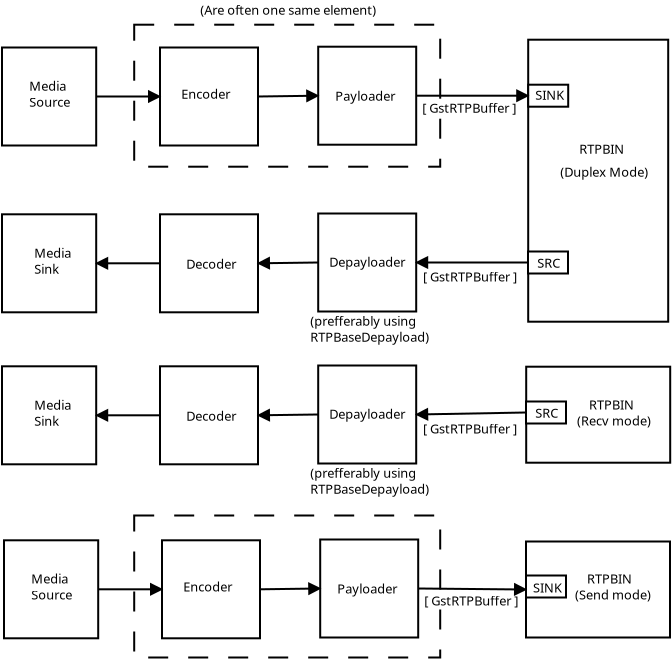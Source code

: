 <?xml version="1.0" encoding="UTF-8"?>
<dia:diagram xmlns:dia="http://www.lysator.liu.se/~alla/dia/">
  <dia:layer name="Background" visible="true">
    <dia:object type="Standard - Box" version="0" id="O0">
      <dia:attribute name="obj_pos">
        <dia:point val="30.05,8.4"/>
      </dia:attribute>
      <dia:attribute name="obj_bb">
        <dia:rectangle val="30,8.35;37.1,22.55"/>
      </dia:attribute>
      <dia:attribute name="elem_corner">
        <dia:point val="30.05,8.4"/>
      </dia:attribute>
      <dia:attribute name="elem_width">
        <dia:real val="7"/>
      </dia:attribute>
      <dia:attribute name="elem_height">
        <dia:real val="14.1"/>
      </dia:attribute>
      <dia:attribute name="show_background">
        <dia:boolean val="true"/>
      </dia:attribute>
    </dia:object>
    <dia:object type="Standard - Box" version="0" id="O1">
      <dia:attribute name="obj_pos">
        <dia:point val="19.55,8.75"/>
      </dia:attribute>
      <dia:attribute name="obj_bb">
        <dia:rectangle val="19.5,8.7;24.5,13.7"/>
      </dia:attribute>
      <dia:attribute name="elem_corner">
        <dia:point val="19.55,8.75"/>
      </dia:attribute>
      <dia:attribute name="elem_width">
        <dia:real val="4.9"/>
      </dia:attribute>
      <dia:attribute name="elem_height">
        <dia:real val="4.9"/>
      </dia:attribute>
      <dia:attribute name="show_background">
        <dia:boolean val="true"/>
      </dia:attribute>
    </dia:object>
    <dia:object type="Standard - Box" version="0" id="O2">
      <dia:attribute name="obj_pos">
        <dia:point val="11.64,8.79"/>
      </dia:attribute>
      <dia:attribute name="obj_bb">
        <dia:rectangle val="11.59,8.74;16.59,13.74"/>
      </dia:attribute>
      <dia:attribute name="elem_corner">
        <dia:point val="11.64,8.79"/>
      </dia:attribute>
      <dia:attribute name="elem_width">
        <dia:real val="4.9"/>
      </dia:attribute>
      <dia:attribute name="elem_height">
        <dia:real val="4.9"/>
      </dia:attribute>
      <dia:attribute name="show_background">
        <dia:boolean val="true"/>
      </dia:attribute>
    </dia:object>
    <dia:object type="Standard - Box" version="0" id="O3">
      <dia:attribute name="obj_pos">
        <dia:point val="3.74,8.79"/>
      </dia:attribute>
      <dia:attribute name="obj_bb">
        <dia:rectangle val="3.69,8.74;8.5,13.74"/>
      </dia:attribute>
      <dia:attribute name="elem_corner">
        <dia:point val="3.74,8.79"/>
      </dia:attribute>
      <dia:attribute name="elem_width">
        <dia:real val="4.71"/>
      </dia:attribute>
      <dia:attribute name="elem_height">
        <dia:real val="4.9"/>
      </dia:attribute>
      <dia:attribute name="show_background">
        <dia:boolean val="true"/>
      </dia:attribute>
    </dia:object>
    <dia:object type="Standard - Box" version="0" id="O4">
      <dia:attribute name="obj_pos">
        <dia:point val="10.35,7.65"/>
      </dia:attribute>
      <dia:attribute name="obj_bb">
        <dia:rectangle val="10.3,7.6;25.7,14.8"/>
      </dia:attribute>
      <dia:attribute name="elem_corner">
        <dia:point val="10.35,7.65"/>
      </dia:attribute>
      <dia:attribute name="elem_width">
        <dia:real val="15.3"/>
      </dia:attribute>
      <dia:attribute name="elem_height">
        <dia:real val="7.1"/>
      </dia:attribute>
      <dia:attribute name="show_background">
        <dia:boolean val="false"/>
      </dia:attribute>
      <dia:attribute name="line_style">
        <dia:enum val="1"/>
      </dia:attribute>
    </dia:object>
    <dia:object type="Standard - Line" version="0" id="O5">
      <dia:attribute name="obj_pos">
        <dia:point val="8.45,11.24"/>
      </dia:attribute>
      <dia:attribute name="obj_bb">
        <dia:rectangle val="8.4,10.74;11.69,11.74"/>
      </dia:attribute>
      <dia:attribute name="conn_endpoints">
        <dia:point val="8.45,11.24"/>
        <dia:point val="11.64,11.24"/>
      </dia:attribute>
      <dia:attribute name="numcp">
        <dia:int val="1"/>
      </dia:attribute>
      <dia:attribute name="end_arrow">
        <dia:enum val="3"/>
      </dia:attribute>
      <dia:attribute name="end_arrow_length">
        <dia:real val="0.5"/>
      </dia:attribute>
      <dia:attribute name="end_arrow_width">
        <dia:real val="0.5"/>
      </dia:attribute>
      <dia:connections>
        <dia:connection handle="0" to="O3" connection="4"/>
        <dia:connection handle="1" to="O2" connection="3"/>
      </dia:connections>
    </dia:object>
    <dia:object type="Standard - Line" version="0" id="O6">
      <dia:attribute name="obj_pos">
        <dia:point val="16.54,11.24"/>
      </dia:attribute>
      <dia:attribute name="obj_bb">
        <dia:rectangle val="16.489,10.699;19.607,11.701"/>
      </dia:attribute>
      <dia:attribute name="conn_endpoints">
        <dia:point val="16.54,11.24"/>
        <dia:point val="19.55,11.2"/>
      </dia:attribute>
      <dia:attribute name="numcp">
        <dia:int val="1"/>
      </dia:attribute>
      <dia:attribute name="end_arrow">
        <dia:enum val="3"/>
      </dia:attribute>
      <dia:attribute name="end_arrow_length">
        <dia:real val="0.5"/>
      </dia:attribute>
      <dia:attribute name="end_arrow_width">
        <dia:real val="0.5"/>
      </dia:attribute>
      <dia:connections>
        <dia:connection handle="0" to="O2" connection="4"/>
        <dia:connection handle="1" to="O1" connection="3"/>
      </dia:connections>
    </dia:object>
    <dia:object type="Standard - Box" version="0" id="O7">
      <dia:attribute name="obj_pos">
        <dia:point val="30.05,10.65"/>
      </dia:attribute>
      <dia:attribute name="obj_bb">
        <dia:rectangle val="30,10.6;32.1,11.8"/>
      </dia:attribute>
      <dia:attribute name="elem_corner">
        <dia:point val="30.05,10.65"/>
      </dia:attribute>
      <dia:attribute name="elem_width">
        <dia:real val="2.0"/>
      </dia:attribute>
      <dia:attribute name="elem_height">
        <dia:real val="1.1"/>
      </dia:attribute>
      <dia:attribute name="show_background">
        <dia:boolean val="true"/>
      </dia:attribute>
    </dia:object>
    <dia:object type="Standard - Box" version="0" id="O8">
      <dia:attribute name="obj_pos">
        <dia:point val="30.04,18.99"/>
      </dia:attribute>
      <dia:attribute name="obj_bb">
        <dia:rectangle val="29.99,18.94;32.09,20.14"/>
      </dia:attribute>
      <dia:attribute name="elem_corner">
        <dia:point val="30.04,18.99"/>
      </dia:attribute>
      <dia:attribute name="elem_width">
        <dia:real val="2.0"/>
      </dia:attribute>
      <dia:attribute name="elem_height">
        <dia:real val="1.1"/>
      </dia:attribute>
      <dia:attribute name="show_background">
        <dia:boolean val="true"/>
      </dia:attribute>
    </dia:object>
    <dia:object type="Standard - Line" version="0" id="O9">
      <dia:attribute name="obj_pos">
        <dia:point val="24.45,11.2"/>
      </dia:attribute>
      <dia:attribute name="obj_bb">
        <dia:rectangle val="24.4,10.7;30.1,11.7"/>
      </dia:attribute>
      <dia:attribute name="conn_endpoints">
        <dia:point val="24.45,11.2"/>
        <dia:point val="30.05,11.2"/>
      </dia:attribute>
      <dia:attribute name="numcp">
        <dia:int val="1"/>
      </dia:attribute>
      <dia:attribute name="end_arrow">
        <dia:enum val="3"/>
      </dia:attribute>
      <dia:attribute name="end_arrow_length">
        <dia:real val="0.5"/>
      </dia:attribute>
      <dia:attribute name="end_arrow_width">
        <dia:real val="0.5"/>
      </dia:attribute>
      <dia:connections>
        <dia:connection handle="0" to="O1" connection="4"/>
        <dia:connection handle="1" to="O7" connection="3"/>
      </dia:connections>
    </dia:object>
    <dia:object type="Standard - Box" version="0" id="O10">
      <dia:attribute name="obj_pos">
        <dia:point val="19.55,17.09"/>
      </dia:attribute>
      <dia:attribute name="obj_bb">
        <dia:rectangle val="19.5,17.04;24.5,22.04"/>
      </dia:attribute>
      <dia:attribute name="elem_corner">
        <dia:point val="19.55,17.09"/>
      </dia:attribute>
      <dia:attribute name="elem_width">
        <dia:real val="4.9"/>
      </dia:attribute>
      <dia:attribute name="elem_height">
        <dia:real val="4.9"/>
      </dia:attribute>
      <dia:attribute name="show_background">
        <dia:boolean val="true"/>
      </dia:attribute>
    </dia:object>
    <dia:object type="Standard - Box" version="0" id="O11">
      <dia:attribute name="obj_pos">
        <dia:point val="11.64,17.13"/>
      </dia:attribute>
      <dia:attribute name="obj_bb">
        <dia:rectangle val="11.59,17.08;16.59,22.08"/>
      </dia:attribute>
      <dia:attribute name="elem_corner">
        <dia:point val="11.64,17.13"/>
      </dia:attribute>
      <dia:attribute name="elem_width">
        <dia:real val="4.9"/>
      </dia:attribute>
      <dia:attribute name="elem_height">
        <dia:real val="4.9"/>
      </dia:attribute>
      <dia:attribute name="show_background">
        <dia:boolean val="true"/>
      </dia:attribute>
    </dia:object>
    <dia:object type="Standard - Box" version="0" id="O12">
      <dia:attribute name="obj_pos">
        <dia:point val="3.74,17.13"/>
      </dia:attribute>
      <dia:attribute name="obj_bb">
        <dia:rectangle val="3.69,17.08;8.5,22.08"/>
      </dia:attribute>
      <dia:attribute name="elem_corner">
        <dia:point val="3.74,17.13"/>
      </dia:attribute>
      <dia:attribute name="elem_width">
        <dia:real val="4.71"/>
      </dia:attribute>
      <dia:attribute name="elem_height">
        <dia:real val="4.9"/>
      </dia:attribute>
      <dia:attribute name="show_background">
        <dia:boolean val="true"/>
      </dia:attribute>
    </dia:object>
    <dia:object type="Standard - Line" version="0" id="O13">
      <dia:attribute name="obj_pos">
        <dia:point val="30.04,19.54"/>
      </dia:attribute>
      <dia:attribute name="obj_bb">
        <dia:rectangle val="24.4,19.04;30.09,20.04"/>
      </dia:attribute>
      <dia:attribute name="conn_endpoints">
        <dia:point val="30.04,19.54"/>
        <dia:point val="24.45,19.54"/>
      </dia:attribute>
      <dia:attribute name="numcp">
        <dia:int val="1"/>
      </dia:attribute>
      <dia:attribute name="end_arrow">
        <dia:enum val="3"/>
      </dia:attribute>
      <dia:attribute name="end_arrow_length">
        <dia:real val="0.5"/>
      </dia:attribute>
      <dia:attribute name="end_arrow_width">
        <dia:real val="0.5"/>
      </dia:attribute>
      <dia:connections>
        <dia:connection handle="0" to="O8" connection="3"/>
        <dia:connection handle="1" to="O10" connection="4"/>
      </dia:connections>
    </dia:object>
    <dia:object type="Standard - Line" version="0" id="O14">
      <dia:attribute name="obj_pos">
        <dia:point val="19.55,19.54"/>
      </dia:attribute>
      <dia:attribute name="obj_bb">
        <dia:rectangle val="16.483,19.079;19.601,20.081"/>
      </dia:attribute>
      <dia:attribute name="conn_endpoints">
        <dia:point val="19.55,19.54"/>
        <dia:point val="16.54,19.58"/>
      </dia:attribute>
      <dia:attribute name="numcp">
        <dia:int val="1"/>
      </dia:attribute>
      <dia:attribute name="end_arrow">
        <dia:enum val="3"/>
      </dia:attribute>
      <dia:attribute name="end_arrow_length">
        <dia:real val="0.5"/>
      </dia:attribute>
      <dia:attribute name="end_arrow_width">
        <dia:real val="0.5"/>
      </dia:attribute>
      <dia:connections>
        <dia:connection handle="0" to="O10" connection="3"/>
        <dia:connection handle="1" to="O11" connection="4"/>
      </dia:connections>
    </dia:object>
    <dia:object type="Standard - Line" version="0" id="O15">
      <dia:attribute name="obj_pos">
        <dia:point val="11.64,19.58"/>
      </dia:attribute>
      <dia:attribute name="obj_bb">
        <dia:rectangle val="8.4,19.08;11.69,20.08"/>
      </dia:attribute>
      <dia:attribute name="conn_endpoints">
        <dia:point val="11.64,19.58"/>
        <dia:point val="8.45,19.58"/>
      </dia:attribute>
      <dia:attribute name="numcp">
        <dia:int val="1"/>
      </dia:attribute>
      <dia:attribute name="end_arrow">
        <dia:enum val="3"/>
      </dia:attribute>
      <dia:attribute name="end_arrow_length">
        <dia:real val="0.5"/>
      </dia:attribute>
      <dia:attribute name="end_arrow_width">
        <dia:real val="0.5"/>
      </dia:attribute>
      <dia:connections>
        <dia:connection handle="0" to="O11" connection="3"/>
        <dia:connection handle="1" to="O12" connection="4"/>
      </dia:connections>
    </dia:object>
    <dia:object type="Standard - Text" version="0" id="O16">
      <dia:attribute name="obj_pos">
        <dia:point val="32.6,14.1"/>
      </dia:attribute>
      <dia:attribute name="obj_bb">
        <dia:rectangle val="32.6,13.533;34.767,14.535"/>
      </dia:attribute>
      <dia:attribute name="text">
        <dia:composite type="text">
          <dia:attribute name="string">
            <dia:string>#RTPBIN#</dia:string>
          </dia:attribute>
          <dia:attribute name="font">
            <dia:font family="sans" style="0" name="Helvetica"/>
          </dia:attribute>
          <dia:attribute name="height">
            <dia:real val="0.8"/>
          </dia:attribute>
          <dia:attribute name="pos">
            <dia:point val="32.6,14.1"/>
          </dia:attribute>
          <dia:attribute name="color">
            <dia:color val="#000000"/>
          </dia:attribute>
          <dia:attribute name="alignment">
            <dia:enum val="0"/>
          </dia:attribute>
        </dia:composite>
      </dia:attribute>
    </dia:object>
    <dia:object type="Standard - Text" version="0" id="O17">
      <dia:attribute name="obj_pos">
        <dia:point val="30.5,19.8"/>
      </dia:attribute>
      <dia:attribute name="obj_bb">
        <dia:rectangle val="30.5,19.233;31.718,20.235"/>
      </dia:attribute>
      <dia:attribute name="text">
        <dia:composite type="text">
          <dia:attribute name="string">
            <dia:string>#SRC#</dia:string>
          </dia:attribute>
          <dia:attribute name="font">
            <dia:font family="sans" style="0" name="Helvetica"/>
          </dia:attribute>
          <dia:attribute name="height">
            <dia:real val="0.8"/>
          </dia:attribute>
          <dia:attribute name="pos">
            <dia:point val="30.5,19.8"/>
          </dia:attribute>
          <dia:attribute name="color">
            <dia:color val="#000000"/>
          </dia:attribute>
          <dia:attribute name="alignment">
            <dia:enum val="0"/>
          </dia:attribute>
        </dia:composite>
      </dia:attribute>
    </dia:object>
    <dia:object type="Standard - Text" version="0" id="O18">
      <dia:attribute name="obj_pos">
        <dia:point val="30.4,11.4"/>
      </dia:attribute>
      <dia:attribute name="obj_bb">
        <dia:rectangle val="30.4,10.832;31.767,11.835"/>
      </dia:attribute>
      <dia:attribute name="text">
        <dia:composite type="text">
          <dia:attribute name="string">
            <dia:string>#SINK#</dia:string>
          </dia:attribute>
          <dia:attribute name="font">
            <dia:font family="sans" style="0" name="Helvetica"/>
          </dia:attribute>
          <dia:attribute name="height">
            <dia:real val="0.8"/>
          </dia:attribute>
          <dia:attribute name="pos">
            <dia:point val="30.4,11.4"/>
          </dia:attribute>
          <dia:attribute name="color">
            <dia:color val="#000000"/>
          </dia:attribute>
          <dia:attribute name="alignment">
            <dia:enum val="0"/>
          </dia:attribute>
        </dia:composite>
      </dia:attribute>
    </dia:object>
    <dia:object type="Standard - Text" version="0" id="O19">
      <dia:attribute name="obj_pos">
        <dia:point val="20.4,11.45"/>
      </dia:attribute>
      <dia:attribute name="obj_bb">
        <dia:rectangle val="20.4,10.9;23.5,11.85"/>
      </dia:attribute>
      <dia:attribute name="text">
        <dia:composite type="text">
          <dia:attribute name="string">
            <dia:string>#Payloader#</dia:string>
          </dia:attribute>
          <dia:attribute name="font">
            <dia:font family="sans" style="0" name="Helvetica"/>
          </dia:attribute>
          <dia:attribute name="height">
            <dia:real val="0.8"/>
          </dia:attribute>
          <dia:attribute name="pos">
            <dia:point val="20.4,11.45"/>
          </dia:attribute>
          <dia:attribute name="color">
            <dia:color val="#000000"/>
          </dia:attribute>
          <dia:attribute name="alignment">
            <dia:enum val="0"/>
          </dia:attribute>
        </dia:composite>
      </dia:attribute>
    </dia:object>
    <dia:object type="Standard - Text" version="0" id="O20">
      <dia:attribute name="obj_pos">
        <dia:point val="12.7,11.35"/>
      </dia:attribute>
      <dia:attribute name="obj_bb">
        <dia:rectangle val="12.7,10.8;15.3,11.75"/>
      </dia:attribute>
      <dia:attribute name="text">
        <dia:composite type="text">
          <dia:attribute name="string">
            <dia:string>#Encoder#</dia:string>
          </dia:attribute>
          <dia:attribute name="font">
            <dia:font family="sans" style="0" name="Helvetica"/>
          </dia:attribute>
          <dia:attribute name="height">
            <dia:real val="0.8"/>
          </dia:attribute>
          <dia:attribute name="pos">
            <dia:point val="12.7,11.35"/>
          </dia:attribute>
          <dia:attribute name="color">
            <dia:color val="#000000"/>
          </dia:attribute>
          <dia:attribute name="alignment">
            <dia:enum val="0"/>
          </dia:attribute>
        </dia:composite>
      </dia:attribute>
    </dia:object>
    <dia:object type="Standard - Text" version="0" id="O21">
      <dia:attribute name="obj_pos">
        <dia:point val="5.1,10.95"/>
      </dia:attribute>
      <dia:attribute name="obj_bb">
        <dia:rectangle val="5.1,10.383;7.317,12.185"/>
      </dia:attribute>
      <dia:attribute name="text">
        <dia:composite type="text">
          <dia:attribute name="string">
            <dia:string>#Media
Source#</dia:string>
          </dia:attribute>
          <dia:attribute name="font">
            <dia:font family="sans" style="0" name="Helvetica"/>
          </dia:attribute>
          <dia:attribute name="height">
            <dia:real val="0.8"/>
          </dia:attribute>
          <dia:attribute name="pos">
            <dia:point val="5.1,10.95"/>
          </dia:attribute>
          <dia:attribute name="color">
            <dia:color val="#000000"/>
          </dia:attribute>
          <dia:attribute name="alignment">
            <dia:enum val="0"/>
          </dia:attribute>
        </dia:composite>
      </dia:attribute>
    </dia:object>
    <dia:object type="Standard - Text" version="0" id="O22">
      <dia:attribute name="obj_pos">
        <dia:point val="20.1,19.75"/>
      </dia:attribute>
      <dia:attribute name="obj_bb">
        <dia:rectangle val="20.1,19.2;24.05,20.15"/>
      </dia:attribute>
      <dia:attribute name="text">
        <dia:composite type="text">
          <dia:attribute name="string">
            <dia:string>#Depayloader#</dia:string>
          </dia:attribute>
          <dia:attribute name="font">
            <dia:font family="sans" style="0" name="Helvetica"/>
          </dia:attribute>
          <dia:attribute name="height">
            <dia:real val="0.8"/>
          </dia:attribute>
          <dia:attribute name="pos">
            <dia:point val="20.1,19.75"/>
          </dia:attribute>
          <dia:attribute name="color">
            <dia:color val="#000000"/>
          </dia:attribute>
          <dia:attribute name="alignment">
            <dia:enum val="0"/>
          </dia:attribute>
        </dia:composite>
      </dia:attribute>
    </dia:object>
    <dia:object type="Standard - Text" version="0" id="O23">
      <dia:attribute name="obj_pos">
        <dia:point val="12.95,19.85"/>
      </dia:attribute>
      <dia:attribute name="obj_bb">
        <dia:rectangle val="12.95,19.3;15.6,20.25"/>
      </dia:attribute>
      <dia:attribute name="text">
        <dia:composite type="text">
          <dia:attribute name="string">
            <dia:string>#Decoder#</dia:string>
          </dia:attribute>
          <dia:attribute name="font">
            <dia:font family="sans" style="0" name="Helvetica"/>
          </dia:attribute>
          <dia:attribute name="height">
            <dia:real val="0.8"/>
          </dia:attribute>
          <dia:attribute name="pos">
            <dia:point val="12.95,19.85"/>
          </dia:attribute>
          <dia:attribute name="color">
            <dia:color val="#000000"/>
          </dia:attribute>
          <dia:attribute name="alignment">
            <dia:enum val="0"/>
          </dia:attribute>
        </dia:composite>
      </dia:attribute>
    </dia:object>
    <dia:object type="Standard - Text" version="0" id="O24">
      <dia:attribute name="obj_pos">
        <dia:point val="5.35,19.3"/>
      </dia:attribute>
      <dia:attribute name="obj_bb">
        <dia:rectangle val="5.35,18.75;7.2,20.5"/>
      </dia:attribute>
      <dia:attribute name="text">
        <dia:composite type="text">
          <dia:attribute name="string">
            <dia:string>#Media
Sink#</dia:string>
          </dia:attribute>
          <dia:attribute name="font">
            <dia:font family="sans" style="0" name="Helvetica"/>
          </dia:attribute>
          <dia:attribute name="height">
            <dia:real val="0.8"/>
          </dia:attribute>
          <dia:attribute name="pos">
            <dia:point val="5.35,19.3"/>
          </dia:attribute>
          <dia:attribute name="color">
            <dia:color val="#000000"/>
          </dia:attribute>
          <dia:attribute name="alignment">
            <dia:enum val="0"/>
          </dia:attribute>
        </dia:composite>
      </dia:attribute>
    </dia:object>
    <dia:object type="Standard - Text" version="0" id="O25">
      <dia:attribute name="obj_pos">
        <dia:point val="19.15,22.7"/>
      </dia:attribute>
      <dia:attribute name="obj_bb">
        <dia:rectangle val="19.15,22.15;25.4,23.9"/>
      </dia:attribute>
      <dia:attribute name="text">
        <dia:composite type="text">
          <dia:attribute name="string">
            <dia:string>#(prefferably using
RTPBaseDepayload)#</dia:string>
          </dia:attribute>
          <dia:attribute name="font">
            <dia:font family="sans" style="0" name="Helvetica"/>
          </dia:attribute>
          <dia:attribute name="height">
            <dia:real val="0.8"/>
          </dia:attribute>
          <dia:attribute name="pos">
            <dia:point val="19.15,22.7"/>
          </dia:attribute>
          <dia:attribute name="color">
            <dia:color val="#000000"/>
          </dia:attribute>
          <dia:attribute name="alignment">
            <dia:enum val="0"/>
          </dia:attribute>
        </dia:composite>
      </dia:attribute>
    </dia:object>
    <dia:object type="Standard - Text" version="0" id="O26">
      <dia:attribute name="obj_pos">
        <dia:point val="13.65,7.15"/>
      </dia:attribute>
      <dia:attribute name="obj_bb">
        <dia:rectangle val="13.65,6.6;23.1,7.55"/>
      </dia:attribute>
      <dia:attribute name="text">
        <dia:composite type="text">
          <dia:attribute name="string">
            <dia:string>#(Are often one same element)#</dia:string>
          </dia:attribute>
          <dia:attribute name="font">
            <dia:font family="sans" style="0" name="Helvetica"/>
          </dia:attribute>
          <dia:attribute name="height">
            <dia:real val="0.8"/>
          </dia:attribute>
          <dia:attribute name="pos">
            <dia:point val="13.65,7.15"/>
          </dia:attribute>
          <dia:attribute name="color">
            <dia:color val="#000000"/>
          </dia:attribute>
          <dia:attribute name="alignment">
            <dia:enum val="0"/>
          </dia:attribute>
        </dia:composite>
      </dia:attribute>
    </dia:object>
    <dia:object type="Standard - Text" version="0" id="O27">
      <dia:attribute name="obj_pos">
        <dia:point val="24.75,12.05"/>
      </dia:attribute>
      <dia:attribute name="obj_bb">
        <dia:rectangle val="24.75,11.5;29.7,12.45"/>
      </dia:attribute>
      <dia:attribute name="text">
        <dia:composite type="text">
          <dia:attribute name="string">
            <dia:string>#[ GstRTPBuffer ]#</dia:string>
          </dia:attribute>
          <dia:attribute name="font">
            <dia:font family="sans" style="0" name="Helvetica"/>
          </dia:attribute>
          <dia:attribute name="height">
            <dia:real val="0.8"/>
          </dia:attribute>
          <dia:attribute name="pos">
            <dia:point val="24.75,12.05"/>
          </dia:attribute>
          <dia:attribute name="color">
            <dia:color val="#000000"/>
          </dia:attribute>
          <dia:attribute name="alignment">
            <dia:enum val="0"/>
          </dia:attribute>
        </dia:composite>
      </dia:attribute>
    </dia:object>
    <dia:object type="Standard - Text" version="0" id="O28">
      <dia:attribute name="obj_pos">
        <dia:point val="26.95,11.95"/>
      </dia:attribute>
      <dia:attribute name="obj_bb">
        <dia:rectangle val="26.95,11.4;26.95,12.35"/>
      </dia:attribute>
      <dia:attribute name="text">
        <dia:composite type="text">
          <dia:attribute name="string">
            <dia:string>##</dia:string>
          </dia:attribute>
          <dia:attribute name="font">
            <dia:font family="sans" style="0" name="Helvetica"/>
          </dia:attribute>
          <dia:attribute name="height">
            <dia:real val="0.8"/>
          </dia:attribute>
          <dia:attribute name="pos">
            <dia:point val="26.95,11.95"/>
          </dia:attribute>
          <dia:attribute name="color">
            <dia:color val="#000000"/>
          </dia:attribute>
          <dia:attribute name="alignment">
            <dia:enum val="0"/>
          </dia:attribute>
        </dia:composite>
      </dia:attribute>
    </dia:object>
    <dia:object type="Standard - Text" version="0" id="O29">
      <dia:attribute name="obj_pos">
        <dia:point val="24.79,20.49"/>
      </dia:attribute>
      <dia:attribute name="obj_bb">
        <dia:rectangle val="24.79,19.922;29.758,20.925"/>
      </dia:attribute>
      <dia:attribute name="text">
        <dia:composite type="text">
          <dia:attribute name="string">
            <dia:string>#[ GstRTPBuffer ]#</dia:string>
          </dia:attribute>
          <dia:attribute name="font">
            <dia:font family="sans" style="0" name="Helvetica"/>
          </dia:attribute>
          <dia:attribute name="height">
            <dia:real val="0.8"/>
          </dia:attribute>
          <dia:attribute name="pos">
            <dia:point val="24.79,20.49"/>
          </dia:attribute>
          <dia:attribute name="color">
            <dia:color val="#000000"/>
          </dia:attribute>
          <dia:attribute name="alignment">
            <dia:enum val="0"/>
          </dia:attribute>
        </dia:composite>
      </dia:attribute>
    </dia:object>
    <dia:object type="Standard - Text" version="0" id="O30">
      <dia:attribute name="obj_pos">
        <dia:point val="31.65,15.25"/>
      </dia:attribute>
      <dia:attribute name="obj_bb">
        <dia:rectangle val="31.65,14.682;36.167,15.685"/>
      </dia:attribute>
      <dia:attribute name="text">
        <dia:composite type="text">
          <dia:attribute name="string">
            <dia:string>#(Duplex Mode)#</dia:string>
          </dia:attribute>
          <dia:attribute name="font">
            <dia:font family="sans" style="0" name="Helvetica"/>
          </dia:attribute>
          <dia:attribute name="height">
            <dia:real val="0.8"/>
          </dia:attribute>
          <dia:attribute name="pos">
            <dia:point val="31.65,15.25"/>
          </dia:attribute>
          <dia:attribute name="color">
            <dia:color val="#000000"/>
          </dia:attribute>
          <dia:attribute name="alignment">
            <dia:enum val="0"/>
          </dia:attribute>
        </dia:composite>
      </dia:attribute>
    </dia:object>
    <dia:object type="Standard - Box" version="0" id="O31">
      <dia:attribute name="obj_pos">
        <dia:point val="29.95,24.75"/>
      </dia:attribute>
      <dia:attribute name="obj_bb">
        <dia:rectangle val="29.9,24.7;37.2,29.6"/>
      </dia:attribute>
      <dia:attribute name="elem_corner">
        <dia:point val="29.95,24.75"/>
      </dia:attribute>
      <dia:attribute name="elem_width">
        <dia:real val="7.2"/>
      </dia:attribute>
      <dia:attribute name="elem_height">
        <dia:real val="4.8"/>
      </dia:attribute>
      <dia:attribute name="show_background">
        <dia:boolean val="true"/>
      </dia:attribute>
    </dia:object>
    <dia:object type="Standard - Box" version="0" id="O32">
      <dia:attribute name="obj_pos">
        <dia:point val="29.94,33.49"/>
      </dia:attribute>
      <dia:attribute name="obj_bb">
        <dia:rectangle val="29.89,33.44;37.19,38.34"/>
      </dia:attribute>
      <dia:attribute name="elem_corner">
        <dia:point val="29.94,33.49"/>
      </dia:attribute>
      <dia:attribute name="elem_width">
        <dia:real val="7.2"/>
      </dia:attribute>
      <dia:attribute name="elem_height">
        <dia:real val="4.8"/>
      </dia:attribute>
      <dia:attribute name="show_background">
        <dia:boolean val="true"/>
      </dia:attribute>
    </dia:object>
    <dia:object type="Standard - Text" version="0" id="O33">
      <dia:attribute name="obj_pos">
        <dia:point val="32.49,26.89"/>
      </dia:attribute>
      <dia:attribute name="obj_bb">
        <dia:rectangle val="32.49,26.323;36.407,28.125"/>
      </dia:attribute>
      <dia:attribute name="text">
        <dia:composite type="text">
          <dia:attribute name="string">
            <dia:string>#    RTPBIN
(Recv mode)#</dia:string>
          </dia:attribute>
          <dia:attribute name="font">
            <dia:font family="sans" style="0" name="Helvetica"/>
          </dia:attribute>
          <dia:attribute name="height">
            <dia:real val="0.8"/>
          </dia:attribute>
          <dia:attribute name="pos">
            <dia:point val="32.49,26.89"/>
          </dia:attribute>
          <dia:attribute name="color">
            <dia:color val="#000000"/>
          </dia:attribute>
          <dia:attribute name="alignment">
            <dia:enum val="0"/>
          </dia:attribute>
        </dia:composite>
      </dia:attribute>
    </dia:object>
    <dia:object type="Standard - Text" version="0" id="O34">
      <dia:attribute name="obj_pos">
        <dia:point val="32.39,35.59"/>
      </dia:attribute>
      <dia:attribute name="obj_bb">
        <dia:rectangle val="32.39,35.023;36.458,36.825"/>
      </dia:attribute>
      <dia:attribute name="text">
        <dia:composite type="text">
          <dia:attribute name="string">
            <dia:string>#    RTPBIN
(Send mode)#</dia:string>
          </dia:attribute>
          <dia:attribute name="font">
            <dia:font family="sans" style="0" name="Helvetica"/>
          </dia:attribute>
          <dia:attribute name="height">
            <dia:real val="0.8"/>
          </dia:attribute>
          <dia:attribute name="pos">
            <dia:point val="32.39,35.59"/>
          </dia:attribute>
          <dia:attribute name="color">
            <dia:color val="#000000"/>
          </dia:attribute>
          <dia:attribute name="alignment">
            <dia:enum val="0"/>
          </dia:attribute>
        </dia:composite>
      </dia:attribute>
    </dia:object>
    <dia:object type="Standard - Box" version="0" id="O35">
      <dia:attribute name="obj_pos">
        <dia:point val="29.94,35.19"/>
      </dia:attribute>
      <dia:attribute name="obj_bb">
        <dia:rectangle val="29.89,35.14;31.99,36.34"/>
      </dia:attribute>
      <dia:attribute name="elem_corner">
        <dia:point val="29.94,35.19"/>
      </dia:attribute>
      <dia:attribute name="elem_width">
        <dia:real val="2.0"/>
      </dia:attribute>
      <dia:attribute name="elem_height">
        <dia:real val="1.1"/>
      </dia:attribute>
      <dia:attribute name="show_background">
        <dia:boolean val="true"/>
      </dia:attribute>
    </dia:object>
    <dia:object type="Standard - Text" version="0" id="O36">
      <dia:attribute name="obj_pos">
        <dia:point val="30.29,36.04"/>
      </dia:attribute>
      <dia:attribute name="obj_bb">
        <dia:rectangle val="30.29,35.49;31.64,36.44"/>
      </dia:attribute>
      <dia:attribute name="text">
        <dia:composite type="text">
          <dia:attribute name="string">
            <dia:string>#SINK#</dia:string>
          </dia:attribute>
          <dia:attribute name="font">
            <dia:font family="sans" style="0" name="Helvetica"/>
          </dia:attribute>
          <dia:attribute name="height">
            <dia:real val="0.8"/>
          </dia:attribute>
          <dia:attribute name="pos">
            <dia:point val="30.29,36.04"/>
          </dia:attribute>
          <dia:attribute name="color">
            <dia:color val="#000000"/>
          </dia:attribute>
          <dia:attribute name="alignment">
            <dia:enum val="0"/>
          </dia:attribute>
        </dia:composite>
      </dia:attribute>
    </dia:object>
    <dia:object type="Standard - Box" version="0" id="O37">
      <dia:attribute name="obj_pos">
        <dia:point val="29.94,26.49"/>
      </dia:attribute>
      <dia:attribute name="obj_bb">
        <dia:rectangle val="29.89,26.44;31.99,27.64"/>
      </dia:attribute>
      <dia:attribute name="elem_corner">
        <dia:point val="29.94,26.49"/>
      </dia:attribute>
      <dia:attribute name="elem_width">
        <dia:real val="2.0"/>
      </dia:attribute>
      <dia:attribute name="elem_height">
        <dia:real val="1.1"/>
      </dia:attribute>
      <dia:attribute name="show_background">
        <dia:boolean val="true"/>
      </dia:attribute>
    </dia:object>
    <dia:object type="Standard - Text" version="0" id="O38">
      <dia:attribute name="obj_pos">
        <dia:point val="30.4,27.3"/>
      </dia:attribute>
      <dia:attribute name="obj_bb">
        <dia:rectangle val="30.4,26.733;31.617,27.735"/>
      </dia:attribute>
      <dia:attribute name="text">
        <dia:composite type="text">
          <dia:attribute name="string">
            <dia:string>#SRC#</dia:string>
          </dia:attribute>
          <dia:attribute name="font">
            <dia:font family="sans" style="0" name="Helvetica"/>
          </dia:attribute>
          <dia:attribute name="height">
            <dia:real val="0.8"/>
          </dia:attribute>
          <dia:attribute name="pos">
            <dia:point val="30.4,27.3"/>
          </dia:attribute>
          <dia:attribute name="color">
            <dia:color val="#000000"/>
          </dia:attribute>
          <dia:attribute name="alignment">
            <dia:enum val="0"/>
          </dia:attribute>
        </dia:composite>
      </dia:attribute>
    </dia:object>
    <dia:object type="Standard - Box" version="0" id="O39">
      <dia:attribute name="obj_pos">
        <dia:point val="19.55,24.69"/>
      </dia:attribute>
      <dia:attribute name="obj_bb">
        <dia:rectangle val="19.5,24.64;24.5,29.64"/>
      </dia:attribute>
      <dia:attribute name="elem_corner">
        <dia:point val="19.55,24.69"/>
      </dia:attribute>
      <dia:attribute name="elem_width">
        <dia:real val="4.9"/>
      </dia:attribute>
      <dia:attribute name="elem_height">
        <dia:real val="4.9"/>
      </dia:attribute>
      <dia:attribute name="show_background">
        <dia:boolean val="true"/>
      </dia:attribute>
    </dia:object>
    <dia:object type="Standard - Box" version="0" id="O40">
      <dia:attribute name="obj_pos">
        <dia:point val="11.64,24.73"/>
      </dia:attribute>
      <dia:attribute name="obj_bb">
        <dia:rectangle val="11.59,24.68;16.59,29.68"/>
      </dia:attribute>
      <dia:attribute name="elem_corner">
        <dia:point val="11.64,24.73"/>
      </dia:attribute>
      <dia:attribute name="elem_width">
        <dia:real val="4.9"/>
      </dia:attribute>
      <dia:attribute name="elem_height">
        <dia:real val="4.9"/>
      </dia:attribute>
      <dia:attribute name="show_background">
        <dia:boolean val="true"/>
      </dia:attribute>
    </dia:object>
    <dia:object type="Standard - Box" version="0" id="O41">
      <dia:attribute name="obj_pos">
        <dia:point val="3.74,24.73"/>
      </dia:attribute>
      <dia:attribute name="obj_bb">
        <dia:rectangle val="3.69,24.68;8.5,29.68"/>
      </dia:attribute>
      <dia:attribute name="elem_corner">
        <dia:point val="3.74,24.73"/>
      </dia:attribute>
      <dia:attribute name="elem_width">
        <dia:real val="4.71"/>
      </dia:attribute>
      <dia:attribute name="elem_height">
        <dia:real val="4.9"/>
      </dia:attribute>
      <dia:attribute name="show_background">
        <dia:boolean val="true"/>
      </dia:attribute>
    </dia:object>
    <dia:object type="Standard - Text" version="0" id="O42">
      <dia:attribute name="obj_pos">
        <dia:point val="20.1,27.35"/>
      </dia:attribute>
      <dia:attribute name="obj_bb">
        <dia:rectangle val="20.1,26.8;24.05,27.75"/>
      </dia:attribute>
      <dia:attribute name="text">
        <dia:composite type="text">
          <dia:attribute name="string">
            <dia:string>#Depayloader#</dia:string>
          </dia:attribute>
          <dia:attribute name="font">
            <dia:font family="sans" style="0" name="Helvetica"/>
          </dia:attribute>
          <dia:attribute name="height">
            <dia:real val="0.8"/>
          </dia:attribute>
          <dia:attribute name="pos">
            <dia:point val="20.1,27.35"/>
          </dia:attribute>
          <dia:attribute name="color">
            <dia:color val="#000000"/>
          </dia:attribute>
          <dia:attribute name="alignment">
            <dia:enum val="0"/>
          </dia:attribute>
        </dia:composite>
      </dia:attribute>
    </dia:object>
    <dia:object type="Standard - Text" version="0" id="O43">
      <dia:attribute name="obj_pos">
        <dia:point val="12.95,27.45"/>
      </dia:attribute>
      <dia:attribute name="obj_bb">
        <dia:rectangle val="12.95,26.9;15.6,27.85"/>
      </dia:attribute>
      <dia:attribute name="text">
        <dia:composite type="text">
          <dia:attribute name="string">
            <dia:string>#Decoder#</dia:string>
          </dia:attribute>
          <dia:attribute name="font">
            <dia:font family="sans" style="0" name="Helvetica"/>
          </dia:attribute>
          <dia:attribute name="height">
            <dia:real val="0.8"/>
          </dia:attribute>
          <dia:attribute name="pos">
            <dia:point val="12.95,27.45"/>
          </dia:attribute>
          <dia:attribute name="color">
            <dia:color val="#000000"/>
          </dia:attribute>
          <dia:attribute name="alignment">
            <dia:enum val="0"/>
          </dia:attribute>
        </dia:composite>
      </dia:attribute>
    </dia:object>
    <dia:object type="Standard - Text" version="0" id="O44">
      <dia:attribute name="obj_pos">
        <dia:point val="5.35,26.9"/>
      </dia:attribute>
      <dia:attribute name="obj_bb">
        <dia:rectangle val="5.35,26.35;7.2,28.1"/>
      </dia:attribute>
      <dia:attribute name="text">
        <dia:composite type="text">
          <dia:attribute name="string">
            <dia:string>#Media
Sink#</dia:string>
          </dia:attribute>
          <dia:attribute name="font">
            <dia:font family="sans" style="0" name="Helvetica"/>
          </dia:attribute>
          <dia:attribute name="height">
            <dia:real val="0.8"/>
          </dia:attribute>
          <dia:attribute name="pos">
            <dia:point val="5.35,26.9"/>
          </dia:attribute>
          <dia:attribute name="color">
            <dia:color val="#000000"/>
          </dia:attribute>
          <dia:attribute name="alignment">
            <dia:enum val="0"/>
          </dia:attribute>
        </dia:composite>
      </dia:attribute>
    </dia:object>
    <dia:object type="Standard - Text" version="0" id="O45">
      <dia:attribute name="obj_pos">
        <dia:point val="19.15,30.3"/>
      </dia:attribute>
      <dia:attribute name="obj_bb">
        <dia:rectangle val="19.15,29.75;25.4,31.5"/>
      </dia:attribute>
      <dia:attribute name="text">
        <dia:composite type="text">
          <dia:attribute name="string">
            <dia:string>#(prefferably using
RTPBaseDepayload)#</dia:string>
          </dia:attribute>
          <dia:attribute name="font">
            <dia:font family="sans" style="0" name="Helvetica"/>
          </dia:attribute>
          <dia:attribute name="height">
            <dia:real val="0.8"/>
          </dia:attribute>
          <dia:attribute name="pos">
            <dia:point val="19.15,30.3"/>
          </dia:attribute>
          <dia:attribute name="color">
            <dia:color val="#000000"/>
          </dia:attribute>
          <dia:attribute name="alignment">
            <dia:enum val="0"/>
          </dia:attribute>
        </dia:composite>
      </dia:attribute>
    </dia:object>
    <dia:object type="Standard - Text" version="0" id="O46">
      <dia:attribute name="obj_pos">
        <dia:point val="24.79,28.09"/>
      </dia:attribute>
      <dia:attribute name="obj_bb">
        <dia:rectangle val="24.79,27.54;29.74,28.49"/>
      </dia:attribute>
      <dia:attribute name="text">
        <dia:composite type="text">
          <dia:attribute name="string">
            <dia:string>#[ GstRTPBuffer ]#</dia:string>
          </dia:attribute>
          <dia:attribute name="font">
            <dia:font family="sans" style="0" name="Helvetica"/>
          </dia:attribute>
          <dia:attribute name="height">
            <dia:real val="0.8"/>
          </dia:attribute>
          <dia:attribute name="pos">
            <dia:point val="24.79,28.09"/>
          </dia:attribute>
          <dia:attribute name="color">
            <dia:color val="#000000"/>
          </dia:attribute>
          <dia:attribute name="alignment">
            <dia:enum val="0"/>
          </dia:attribute>
        </dia:composite>
      </dia:attribute>
    </dia:object>
    <dia:object type="Standard - Box" version="0" id="O47">
      <dia:attribute name="obj_pos">
        <dia:point val="19.65,33.39"/>
      </dia:attribute>
      <dia:attribute name="obj_bb">
        <dia:rectangle val="19.6,33.34;24.6,38.34"/>
      </dia:attribute>
      <dia:attribute name="elem_corner">
        <dia:point val="19.65,33.39"/>
      </dia:attribute>
      <dia:attribute name="elem_width">
        <dia:real val="4.9"/>
      </dia:attribute>
      <dia:attribute name="elem_height">
        <dia:real val="4.9"/>
      </dia:attribute>
      <dia:attribute name="show_background">
        <dia:boolean val="true"/>
      </dia:attribute>
    </dia:object>
    <dia:object type="Standard - Box" version="0" id="O48">
      <dia:attribute name="obj_pos">
        <dia:point val="11.74,33.43"/>
      </dia:attribute>
      <dia:attribute name="obj_bb">
        <dia:rectangle val="11.69,33.38;16.69,38.38"/>
      </dia:attribute>
      <dia:attribute name="elem_corner">
        <dia:point val="11.74,33.43"/>
      </dia:attribute>
      <dia:attribute name="elem_width">
        <dia:real val="4.9"/>
      </dia:attribute>
      <dia:attribute name="elem_height">
        <dia:real val="4.9"/>
      </dia:attribute>
      <dia:attribute name="show_background">
        <dia:boolean val="true"/>
      </dia:attribute>
    </dia:object>
    <dia:object type="Standard - Box" version="0" id="O49">
      <dia:attribute name="obj_pos">
        <dia:point val="3.84,33.43"/>
      </dia:attribute>
      <dia:attribute name="obj_bb">
        <dia:rectangle val="3.79,33.38;8.6,38.38"/>
      </dia:attribute>
      <dia:attribute name="elem_corner">
        <dia:point val="3.84,33.43"/>
      </dia:attribute>
      <dia:attribute name="elem_width">
        <dia:real val="4.71"/>
      </dia:attribute>
      <dia:attribute name="elem_height">
        <dia:real val="4.9"/>
      </dia:attribute>
      <dia:attribute name="show_background">
        <dia:boolean val="true"/>
      </dia:attribute>
    </dia:object>
    <dia:object type="Standard - Box" version="0" id="O50">
      <dia:attribute name="obj_pos">
        <dia:point val="10.35,32.19"/>
      </dia:attribute>
      <dia:attribute name="obj_bb">
        <dia:rectangle val="10.3,32.14;25.7,39.34"/>
      </dia:attribute>
      <dia:attribute name="elem_corner">
        <dia:point val="10.35,32.19"/>
      </dia:attribute>
      <dia:attribute name="elem_width">
        <dia:real val="15.3"/>
      </dia:attribute>
      <dia:attribute name="elem_height">
        <dia:real val="7.1"/>
      </dia:attribute>
      <dia:attribute name="show_background">
        <dia:boolean val="false"/>
      </dia:attribute>
      <dia:attribute name="line_style">
        <dia:enum val="1"/>
      </dia:attribute>
    </dia:object>
    <dia:object type="Standard - Text" version="0" id="O51">
      <dia:attribute name="obj_pos">
        <dia:point val="20.5,36.09"/>
      </dia:attribute>
      <dia:attribute name="obj_bb">
        <dia:rectangle val="20.5,35.54;23.6,36.49"/>
      </dia:attribute>
      <dia:attribute name="text">
        <dia:composite type="text">
          <dia:attribute name="string">
            <dia:string>#Payloader#</dia:string>
          </dia:attribute>
          <dia:attribute name="font">
            <dia:font family="sans" style="0" name="Helvetica"/>
          </dia:attribute>
          <dia:attribute name="height">
            <dia:real val="0.8"/>
          </dia:attribute>
          <dia:attribute name="pos">
            <dia:point val="20.5,36.09"/>
          </dia:attribute>
          <dia:attribute name="color">
            <dia:color val="#000000"/>
          </dia:attribute>
          <dia:attribute name="alignment">
            <dia:enum val="0"/>
          </dia:attribute>
        </dia:composite>
      </dia:attribute>
    </dia:object>
    <dia:object type="Standard - Text" version="0" id="O52">
      <dia:attribute name="obj_pos">
        <dia:point val="12.8,35.99"/>
      </dia:attribute>
      <dia:attribute name="obj_bb">
        <dia:rectangle val="12.8,35.44;15.4,36.39"/>
      </dia:attribute>
      <dia:attribute name="text">
        <dia:composite type="text">
          <dia:attribute name="string">
            <dia:string>#Encoder#</dia:string>
          </dia:attribute>
          <dia:attribute name="font">
            <dia:font family="sans" style="0" name="Helvetica"/>
          </dia:attribute>
          <dia:attribute name="height">
            <dia:real val="0.8"/>
          </dia:attribute>
          <dia:attribute name="pos">
            <dia:point val="12.8,35.99"/>
          </dia:attribute>
          <dia:attribute name="color">
            <dia:color val="#000000"/>
          </dia:attribute>
          <dia:attribute name="alignment">
            <dia:enum val="0"/>
          </dia:attribute>
        </dia:composite>
      </dia:attribute>
    </dia:object>
    <dia:object type="Standard - Text" version="0" id="O53">
      <dia:attribute name="obj_pos">
        <dia:point val="5.2,35.59"/>
      </dia:attribute>
      <dia:attribute name="obj_bb">
        <dia:rectangle val="5.2,35.04;7.4,36.79"/>
      </dia:attribute>
      <dia:attribute name="text">
        <dia:composite type="text">
          <dia:attribute name="string">
            <dia:string>#Media
Source#</dia:string>
          </dia:attribute>
          <dia:attribute name="font">
            <dia:font family="sans" style="0" name="Helvetica"/>
          </dia:attribute>
          <dia:attribute name="height">
            <dia:real val="0.8"/>
          </dia:attribute>
          <dia:attribute name="pos">
            <dia:point val="5.2,35.59"/>
          </dia:attribute>
          <dia:attribute name="color">
            <dia:color val="#000000"/>
          </dia:attribute>
          <dia:attribute name="alignment">
            <dia:enum val="0"/>
          </dia:attribute>
        </dia:composite>
      </dia:attribute>
    </dia:object>
    <dia:object type="Standard - Text" version="0" id="O54">
      <dia:attribute name="obj_pos">
        <dia:point val="24.85,36.69"/>
      </dia:attribute>
      <dia:attribute name="obj_bb">
        <dia:rectangle val="24.85,36.14;29.8,37.09"/>
      </dia:attribute>
      <dia:attribute name="text">
        <dia:composite type="text">
          <dia:attribute name="string">
            <dia:string>#[ GstRTPBuffer ]#</dia:string>
          </dia:attribute>
          <dia:attribute name="font">
            <dia:font family="sans" style="0" name="Helvetica"/>
          </dia:attribute>
          <dia:attribute name="height">
            <dia:real val="0.8"/>
          </dia:attribute>
          <dia:attribute name="pos">
            <dia:point val="24.85,36.69"/>
          </dia:attribute>
          <dia:attribute name="color">
            <dia:color val="#000000"/>
          </dia:attribute>
          <dia:attribute name="alignment">
            <dia:enum val="0"/>
          </dia:attribute>
        </dia:composite>
      </dia:attribute>
    </dia:object>
    <dia:object type="Standard - Line" version="0" id="O55">
      <dia:attribute name="obj_pos">
        <dia:point val="29.94,27.04"/>
      </dia:attribute>
      <dia:attribute name="obj_bb">
        <dia:rectangle val="24.391,26.639;29.991,27.641"/>
      </dia:attribute>
      <dia:attribute name="conn_endpoints">
        <dia:point val="29.94,27.04"/>
        <dia:point val="24.45,27.14"/>
      </dia:attribute>
      <dia:attribute name="numcp">
        <dia:int val="1"/>
      </dia:attribute>
      <dia:attribute name="end_arrow">
        <dia:enum val="3"/>
      </dia:attribute>
      <dia:attribute name="end_arrow_length">
        <dia:real val="0.5"/>
      </dia:attribute>
      <dia:attribute name="end_arrow_width">
        <dia:real val="0.5"/>
      </dia:attribute>
      <dia:connections>
        <dia:connection handle="0" to="O37" connection="3"/>
        <dia:connection handle="1" to="O39" connection="4"/>
      </dia:connections>
    </dia:object>
    <dia:object type="Standard - Line" version="0" id="O56">
      <dia:attribute name="obj_pos">
        <dia:point val="19.55,27.14"/>
      </dia:attribute>
      <dia:attribute name="obj_bb">
        <dia:rectangle val="16.483,26.679;19.601,27.681"/>
      </dia:attribute>
      <dia:attribute name="conn_endpoints">
        <dia:point val="19.55,27.14"/>
        <dia:point val="16.54,27.18"/>
      </dia:attribute>
      <dia:attribute name="numcp">
        <dia:int val="1"/>
      </dia:attribute>
      <dia:attribute name="end_arrow">
        <dia:enum val="3"/>
      </dia:attribute>
      <dia:attribute name="end_arrow_length">
        <dia:real val="0.5"/>
      </dia:attribute>
      <dia:attribute name="end_arrow_width">
        <dia:real val="0.5"/>
      </dia:attribute>
      <dia:connections>
        <dia:connection handle="0" to="O39" connection="3"/>
        <dia:connection handle="1" to="O40" connection="4"/>
      </dia:connections>
    </dia:object>
    <dia:object type="Standard - Line" version="0" id="O57">
      <dia:attribute name="obj_pos">
        <dia:point val="11.64,27.18"/>
      </dia:attribute>
      <dia:attribute name="obj_bb">
        <dia:rectangle val="8.4,26.68;11.69,27.68"/>
      </dia:attribute>
      <dia:attribute name="conn_endpoints">
        <dia:point val="11.64,27.18"/>
        <dia:point val="8.45,27.18"/>
      </dia:attribute>
      <dia:attribute name="numcp">
        <dia:int val="1"/>
      </dia:attribute>
      <dia:attribute name="end_arrow">
        <dia:enum val="3"/>
      </dia:attribute>
      <dia:attribute name="end_arrow_length">
        <dia:real val="0.5"/>
      </dia:attribute>
      <dia:attribute name="end_arrow_width">
        <dia:real val="0.5"/>
      </dia:attribute>
      <dia:connections>
        <dia:connection handle="0" to="O40" connection="3"/>
        <dia:connection handle="1" to="O41" connection="4"/>
      </dia:connections>
    </dia:object>
    <dia:object type="Standard - Line" version="0" id="O58">
      <dia:attribute name="obj_pos">
        <dia:point val="8.55,35.88"/>
      </dia:attribute>
      <dia:attribute name="obj_bb">
        <dia:rectangle val="8.5,35.38;11.79,36.38"/>
      </dia:attribute>
      <dia:attribute name="conn_endpoints">
        <dia:point val="8.55,35.88"/>
        <dia:point val="11.74,35.88"/>
      </dia:attribute>
      <dia:attribute name="numcp">
        <dia:int val="1"/>
      </dia:attribute>
      <dia:attribute name="end_arrow">
        <dia:enum val="3"/>
      </dia:attribute>
      <dia:attribute name="end_arrow_length">
        <dia:real val="0.5"/>
      </dia:attribute>
      <dia:attribute name="end_arrow_width">
        <dia:real val="0.5"/>
      </dia:attribute>
      <dia:connections>
        <dia:connection handle="0" to="O49" connection="4"/>
        <dia:connection handle="1" to="O48" connection="3"/>
      </dia:connections>
    </dia:object>
    <dia:object type="Standard - Line" version="0" id="O59">
      <dia:attribute name="obj_pos">
        <dia:point val="16.64,35.88"/>
      </dia:attribute>
      <dia:attribute name="obj_bb">
        <dia:rectangle val="16.589,35.339;19.707,36.341"/>
      </dia:attribute>
      <dia:attribute name="conn_endpoints">
        <dia:point val="16.64,35.88"/>
        <dia:point val="19.65,35.84"/>
      </dia:attribute>
      <dia:attribute name="numcp">
        <dia:int val="1"/>
      </dia:attribute>
      <dia:attribute name="end_arrow">
        <dia:enum val="3"/>
      </dia:attribute>
      <dia:attribute name="end_arrow_length">
        <dia:real val="0.5"/>
      </dia:attribute>
      <dia:attribute name="end_arrow_width">
        <dia:real val="0.5"/>
      </dia:attribute>
      <dia:connections>
        <dia:connection handle="0" to="O48" connection="4"/>
        <dia:connection handle="1" to="O47" connection="3"/>
      </dia:connections>
    </dia:object>
    <dia:object type="Standard - Line" version="0" id="O60">
      <dia:attribute name="obj_pos">
        <dia:point val="24.55,35.84"/>
      </dia:attribute>
      <dia:attribute name="obj_bb">
        <dia:rectangle val="24.5,35.39;29.995,36.391"/>
      </dia:attribute>
      <dia:attribute name="conn_endpoints">
        <dia:point val="24.55,35.84"/>
        <dia:point val="29.94,35.89"/>
      </dia:attribute>
      <dia:attribute name="numcp">
        <dia:int val="1"/>
      </dia:attribute>
      <dia:attribute name="end_arrow">
        <dia:enum val="3"/>
      </dia:attribute>
      <dia:attribute name="end_arrow_length">
        <dia:real val="0.5"/>
      </dia:attribute>
      <dia:attribute name="end_arrow_width">
        <dia:real val="0.5"/>
      </dia:attribute>
      <dia:connections>
        <dia:connection handle="0" to="O47" connection="4"/>
        <dia:connection handle="1" to="O32" connection="3"/>
      </dia:connections>
    </dia:object>
  </dia:layer>
</dia:diagram>

